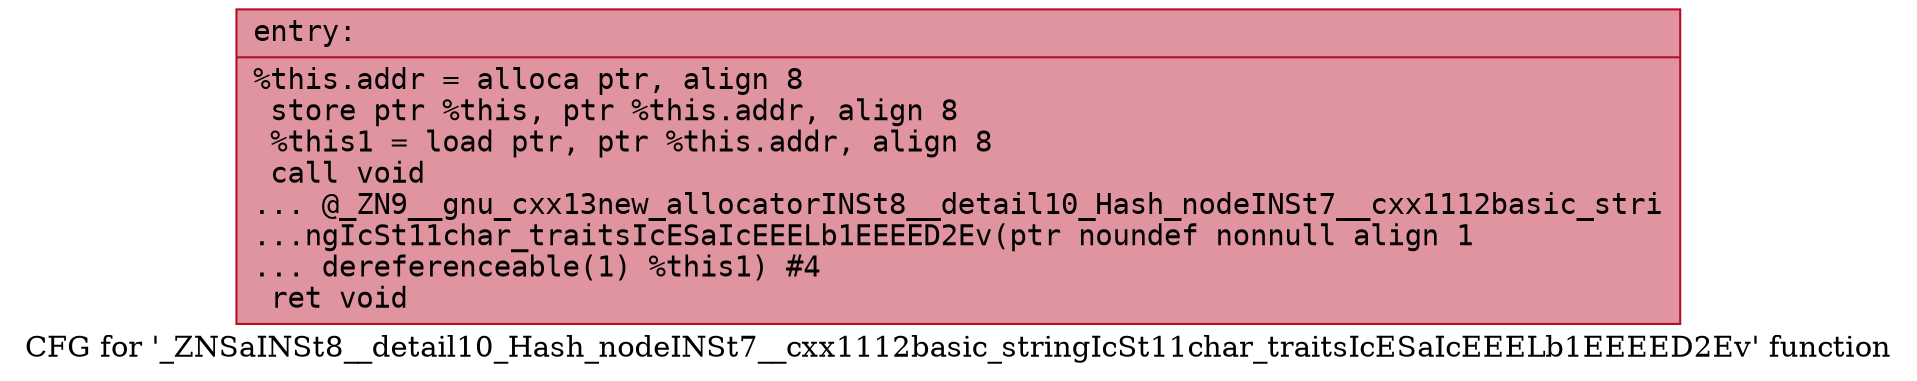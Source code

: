 digraph "CFG for '_ZNSaINSt8__detail10_Hash_nodeINSt7__cxx1112basic_stringIcSt11char_traitsIcESaIcEEELb1EEEED2Ev' function" {
	label="CFG for '_ZNSaINSt8__detail10_Hash_nodeINSt7__cxx1112basic_stringIcSt11char_traitsIcESaIcEEELb1EEEED2Ev' function";

	Node0x55c7e09baa70 [shape=record,color="#b70d28ff", style=filled, fillcolor="#b70d2870" fontname="Courier",label="{entry:\l|  %this.addr = alloca ptr, align 8\l  store ptr %this, ptr %this.addr, align 8\l  %this1 = load ptr, ptr %this.addr, align 8\l  call void\l... @_ZN9__gnu_cxx13new_allocatorINSt8__detail10_Hash_nodeINSt7__cxx1112basic_stri\l...ngIcSt11char_traitsIcESaIcEEELb1EEEED2Ev(ptr noundef nonnull align 1\l... dereferenceable(1) %this1) #4\l  ret void\l}"];
}
